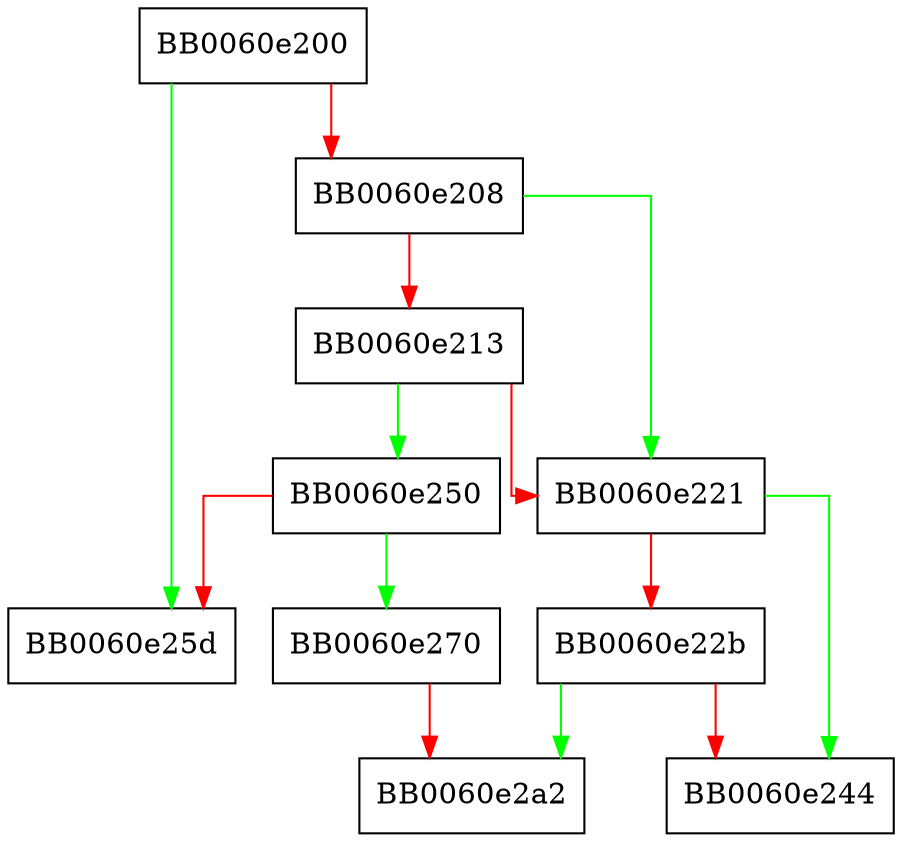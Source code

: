 digraph OBJ_txt2obj {
  node [shape="box"];
  graph [splines=ortho];
  BB0060e200 -> BB0060e25d [color="green"];
  BB0060e200 -> BB0060e208 [color="red"];
  BB0060e208 -> BB0060e221 [color="green"];
  BB0060e208 -> BB0060e213 [color="red"];
  BB0060e213 -> BB0060e250 [color="green"];
  BB0060e213 -> BB0060e221 [color="red"];
  BB0060e221 -> BB0060e244 [color="green"];
  BB0060e221 -> BB0060e22b [color="red"];
  BB0060e22b -> BB0060e2a2 [color="green"];
  BB0060e22b -> BB0060e244 [color="red"];
  BB0060e250 -> BB0060e270 [color="green"];
  BB0060e250 -> BB0060e25d [color="red"];
  BB0060e270 -> BB0060e2a2 [color="red"];
}